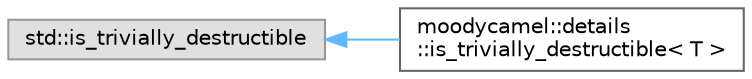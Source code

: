 digraph "类继承关系图"
{
 // INTERACTIVE_SVG=YES
 // LATEX_PDF_SIZE
  bgcolor="transparent";
  edge [fontname=Helvetica,fontsize=10,labelfontname=Helvetica,labelfontsize=10];
  node [fontname=Helvetica,fontsize=10,shape=box,height=0.2,width=0.4];
  rankdir="LR";
  Node0 [id="Node000000",label="std::is_trivially_destructible",height=0.2,width=0.4,color="grey60", fillcolor="#E0E0E0", style="filled",tooltip=" "];
  Node0 -> Node1 [id="edge336_Node000000_Node000001",dir="back",color="steelblue1",style="solid",tooltip=" "];
  Node1 [id="Node000001",label="moodycamel::details\l::is_trivially_destructible\< T \>",height=0.2,width=0.4,color="grey40", fillcolor="white", style="filled",URL="$d8/d2c/structmoodycamel_1_1details_1_1is__trivially__destructible.html",tooltip=" "];
}

